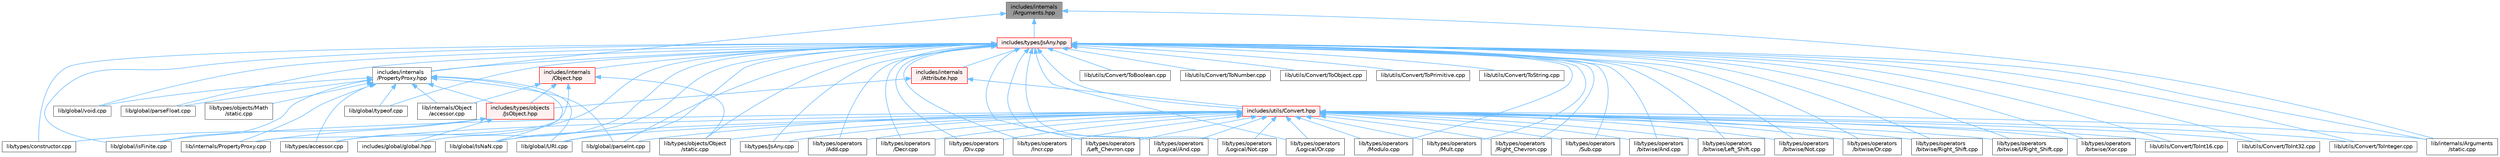 digraph "includes/internals/Arguments.hpp"
{
 // LATEX_PDF_SIZE
  bgcolor="transparent";
  edge [fontname=Helvetica,fontsize=10,labelfontname=Helvetica,labelfontsize=10];
  node [fontname=Helvetica,fontsize=10,shape=box,height=0.2,width=0.4];
  Node1 [id="Node000001",label="includes/internals\l/Arguments.hpp",height=0.2,width=0.4,color="gray40", fillcolor="grey60", style="filled", fontcolor="black",tooltip=" "];
  Node1 -> Node2 [id="edge1_Node000001_Node000002",dir="back",color="steelblue1",style="solid",tooltip=" "];
  Node2 [id="Node000002",label="includes/internals\l/PropertyProxy.hpp",height=0.2,width=0.4,color="grey40", fillcolor="white", style="filled",URL="$PropertyProxy_8hpp.html",tooltip=" "];
  Node2 -> Node3 [id="edge2_Node000002_Node000003",dir="back",color="steelblue1",style="solid",tooltip=" "];
  Node3 [id="Node000003",label="includes/types/objects\l/JsObject.hpp",height=0.2,width=0.4,color="red", fillcolor="#FFF0F0", style="filled",URL="$JsObject_8hpp.html",tooltip=" "];
  Node3 -> Node4 [id="edge3_Node000003_Node000004",dir="back",color="steelblue1",style="solid",tooltip=" "];
  Node4 [id="Node000004",label="includes/global/global.hpp",height=0.2,width=0.4,color="grey40", fillcolor="white", style="filled",URL="$global_8hpp.html",tooltip=" "];
  Node3 -> Node12 [id="edge4_Node000003_Node000012",dir="back",color="steelblue1",style="solid",tooltip=" "];
  Node12 [id="Node000012",label="lib/internals/PropertyProxy.cpp",height=0.2,width=0.4,color="grey40", fillcolor="white", style="filled",URL="$PropertyProxy_8cpp.html",tooltip=" "];
  Node3 -> Node13 [id="edge5_Node000003_Node000013",dir="back",color="steelblue1",style="solid",tooltip=" "];
  Node13 [id="Node000013",label="lib/types/constructor.cpp",height=0.2,width=0.4,color="grey40", fillcolor="white", style="filled",URL="$types_2constructor_8cpp.html",tooltip=" "];
  Node2 -> Node19 [id="edge6_Node000002_Node000019",dir="back",color="steelblue1",style="solid",tooltip=" "];
  Node19 [id="Node000019",label="lib/global/IsNaN.cpp",height=0.2,width=0.4,color="grey40", fillcolor="white", style="filled",URL="$IsNaN_8cpp.html",tooltip=" "];
  Node2 -> Node20 [id="edge7_Node000002_Node000020",dir="back",color="steelblue1",style="solid",tooltip=" "];
  Node20 [id="Node000020",label="lib/global/URI.cpp",height=0.2,width=0.4,color="grey40", fillcolor="white", style="filled",URL="$URI_8cpp.html",tooltip=" "];
  Node2 -> Node21 [id="edge8_Node000002_Node000021",dir="back",color="steelblue1",style="solid",tooltip=" "];
  Node21 [id="Node000021",label="lib/global/isFinite.cpp",height=0.2,width=0.4,color="grey40", fillcolor="white", style="filled",URL="$isFinite_8cpp.html",tooltip=" "];
  Node2 -> Node22 [id="edge9_Node000002_Node000022",dir="back",color="steelblue1",style="solid",tooltip=" "];
  Node22 [id="Node000022",label="lib/global/parseFloat.cpp",height=0.2,width=0.4,color="grey40", fillcolor="white", style="filled",URL="$parseFloat_8cpp.html",tooltip=" "];
  Node2 -> Node23 [id="edge10_Node000002_Node000023",dir="back",color="steelblue1",style="solid",tooltip=" "];
  Node23 [id="Node000023",label="lib/global/parseInt.cpp",height=0.2,width=0.4,color="grey40", fillcolor="white", style="filled",URL="$parseInt_8cpp.html",tooltip=" "];
  Node2 -> Node24 [id="edge11_Node000002_Node000024",dir="back",color="steelblue1",style="solid",tooltip=" "];
  Node24 [id="Node000024",label="lib/global/typeof.cpp",height=0.2,width=0.4,color="grey40", fillcolor="white", style="filled",URL="$typeof_8cpp.html",tooltip=" "];
  Node2 -> Node25 [id="edge12_Node000002_Node000025",dir="back",color="steelblue1",style="solid",tooltip=" "];
  Node25 [id="Node000025",label="lib/global/void.cpp",height=0.2,width=0.4,color="grey40", fillcolor="white", style="filled",URL="$void_8cpp.html",tooltip=" "];
  Node2 -> Node26 [id="edge13_Node000002_Node000026",dir="back",color="steelblue1",style="solid",tooltip=" "];
  Node26 [id="Node000026",label="lib/internals/Object\l/accessor.cpp",height=0.2,width=0.4,color="grey40", fillcolor="white", style="filled",URL="$internals_2Object_2accessor_8cpp.html",tooltip=" "];
  Node2 -> Node12 [id="edge14_Node000002_Node000012",dir="back",color="steelblue1",style="solid",tooltip=" "];
  Node2 -> Node7 [id="edge15_Node000002_Node000007",dir="back",color="steelblue1",style="solid",tooltip=" "];
  Node7 [id="Node000007",label="lib/types/accessor.cpp",height=0.2,width=0.4,color="grey40", fillcolor="white", style="filled",URL="$types_2accessor_8cpp.html",tooltip=" "];
  Node2 -> Node27 [id="edge16_Node000002_Node000027",dir="back",color="steelblue1",style="solid",tooltip=" "];
  Node27 [id="Node000027",label="lib/types/objects/Math\l/static.cpp",height=0.2,width=0.4,color="grey40", fillcolor="white", style="filled",URL="$types_2objects_2Math_2static_8cpp.html",tooltip=" "];
  Node1 -> Node28 [id="edge17_Node000001_Node000028",dir="back",color="steelblue1",style="solid",tooltip=" "];
  Node28 [id="Node000028",label="includes/types/JsAny.hpp",height=0.2,width=0.4,color="red", fillcolor="#FFF0F0", style="filled",URL="$JsAny_8hpp.html",tooltip=" "];
  Node28 -> Node4 [id="edge18_Node000028_Node000004",dir="back",color="steelblue1",style="solid",tooltip=" "];
  Node28 -> Node29 [id="edge19_Node000028_Node000029",dir="back",color="steelblue1",style="solid",tooltip=" "];
  Node29 [id="Node000029",label="includes/internals\l/Attribute.hpp",height=0.2,width=0.4,color="red", fillcolor="#FFF0F0", style="filled",URL="$Attribute_8hpp.html",tooltip=" "];
  Node29 -> Node3 [id="edge20_Node000029_Node000003",dir="back",color="steelblue1",style="solid",tooltip=" "];
  Node29 -> Node33 [id="edge21_Node000029_Node000033",dir="back",color="steelblue1",style="solid",tooltip=" "];
  Node33 [id="Node000033",label="includes/utils/Convert.hpp",height=0.2,width=0.4,color="red", fillcolor="#FFF0F0", style="filled",URL="$Convert_8hpp.html",tooltip=" "];
  Node33 -> Node19 [id="edge22_Node000033_Node000019",dir="back",color="steelblue1",style="solid",tooltip=" "];
  Node33 -> Node20 [id="edge23_Node000033_Node000020",dir="back",color="steelblue1",style="solid",tooltip=" "];
  Node33 -> Node21 [id="edge24_Node000033_Node000021",dir="back",color="steelblue1",style="solid",tooltip=" "];
  Node33 -> Node23 [id="edge25_Node000033_Node000023",dir="back",color="steelblue1",style="solid",tooltip=" "];
  Node33 -> Node6 [id="edge26_Node000033_Node000006",dir="back",color="steelblue1",style="solid",tooltip=" "];
  Node6 [id="Node000006",label="lib/internals/Arguments\l/static.cpp",height=0.2,width=0.4,color="grey40", fillcolor="white", style="filled",URL="$internals_2Arguments_2static_8cpp.html",tooltip=" "];
  Node33 -> Node35 [id="edge27_Node000033_Node000035",dir="back",color="steelblue1",style="solid",tooltip=" "];
  Node35 [id="Node000035",label="lib/types/JsAny.cpp",height=0.2,width=0.4,color="grey40", fillcolor="white", style="filled",URL="$JsAny_8cpp.html",tooltip=" "];
  Node33 -> Node7 [id="edge28_Node000033_Node000007",dir="back",color="steelblue1",style="solid",tooltip=" "];
  Node33 -> Node11 [id="edge29_Node000033_Node000011",dir="back",color="steelblue1",style="solid",tooltip=" "];
  Node11 [id="Node000011",label="lib/types/objects/Object\l/static.cpp",height=0.2,width=0.4,color="grey40", fillcolor="white", style="filled",URL="$types_2objects_2Object_2static_8cpp.html",tooltip=" "];
  Node33 -> Node36 [id="edge30_Node000033_Node000036",dir="back",color="steelblue1",style="solid",tooltip=" "];
  Node36 [id="Node000036",label="lib/types/operators\l/Add.cpp",height=0.2,width=0.4,color="grey40", fillcolor="white", style="filled",URL="$Add_8cpp.html",tooltip=" "];
  Node33 -> Node37 [id="edge31_Node000033_Node000037",dir="back",color="steelblue1",style="solid",tooltip=" "];
  Node37 [id="Node000037",label="lib/types/operators\l/Decr.cpp",height=0.2,width=0.4,color="grey40", fillcolor="white", style="filled",URL="$Decr_8cpp.html",tooltip=" "];
  Node33 -> Node38 [id="edge32_Node000033_Node000038",dir="back",color="steelblue1",style="solid",tooltip=" "];
  Node38 [id="Node000038",label="lib/types/operators\l/Div.cpp",height=0.2,width=0.4,color="grey40", fillcolor="white", style="filled",URL="$Div_8cpp.html",tooltip=" "];
  Node33 -> Node39 [id="edge33_Node000033_Node000039",dir="back",color="steelblue1",style="solid",tooltip=" "];
  Node39 [id="Node000039",label="lib/types/operators\l/Incr.cpp",height=0.2,width=0.4,color="grey40", fillcolor="white", style="filled",URL="$Incr_8cpp.html",tooltip=" "];
  Node33 -> Node40 [id="edge34_Node000033_Node000040",dir="back",color="steelblue1",style="solid",tooltip=" "];
  Node40 [id="Node000040",label="lib/types/operators\l/Left_Chevron.cpp",height=0.2,width=0.4,color="grey40", fillcolor="white", style="filled",URL="$Left__Chevron_8cpp.html",tooltip=" "];
  Node33 -> Node41 [id="edge35_Node000033_Node000041",dir="back",color="steelblue1",style="solid",tooltip=" "];
  Node41 [id="Node000041",label="lib/types/operators\l/Logical/And.cpp",height=0.2,width=0.4,color="grey40", fillcolor="white", style="filled",URL="$Logical_2And_8cpp.html",tooltip=" "];
  Node33 -> Node42 [id="edge36_Node000033_Node000042",dir="back",color="steelblue1",style="solid",tooltip=" "];
  Node42 [id="Node000042",label="lib/types/operators\l/Logical/Not.cpp",height=0.2,width=0.4,color="grey40", fillcolor="white", style="filled",URL="$Logical_2Not_8cpp.html",tooltip=" "];
  Node33 -> Node43 [id="edge37_Node000033_Node000043",dir="back",color="steelblue1",style="solid",tooltip=" "];
  Node43 [id="Node000043",label="lib/types/operators\l/Logical/Or.cpp",height=0.2,width=0.4,color="grey40", fillcolor="white", style="filled",URL="$Logical_2Or_8cpp.html",tooltip=" "];
  Node33 -> Node44 [id="edge38_Node000033_Node000044",dir="back",color="steelblue1",style="solid",tooltip=" "];
  Node44 [id="Node000044",label="lib/types/operators\l/Modulo.cpp",height=0.2,width=0.4,color="grey40", fillcolor="white", style="filled",URL="$Modulo_8cpp.html",tooltip=" "];
  Node33 -> Node45 [id="edge39_Node000033_Node000045",dir="back",color="steelblue1",style="solid",tooltip=" "];
  Node45 [id="Node000045",label="lib/types/operators\l/Mult.cpp",height=0.2,width=0.4,color="grey40", fillcolor="white", style="filled",URL="$Mult_8cpp.html",tooltip=" "];
  Node33 -> Node46 [id="edge40_Node000033_Node000046",dir="back",color="steelblue1",style="solid",tooltip=" "];
  Node46 [id="Node000046",label="lib/types/operators\l/Right_Chevron.cpp",height=0.2,width=0.4,color="grey40", fillcolor="white", style="filled",URL="$Right__Chevron_8cpp.html",tooltip=" "];
  Node33 -> Node47 [id="edge41_Node000033_Node000047",dir="back",color="steelblue1",style="solid",tooltip=" "];
  Node47 [id="Node000047",label="lib/types/operators\l/Sub.cpp",height=0.2,width=0.4,color="grey40", fillcolor="white", style="filled",URL="$Sub_8cpp.html",tooltip=" "];
  Node33 -> Node48 [id="edge42_Node000033_Node000048",dir="back",color="steelblue1",style="solid",tooltip=" "];
  Node48 [id="Node000048",label="lib/types/operators\l/bitwise/And.cpp",height=0.2,width=0.4,color="grey40", fillcolor="white", style="filled",URL="$bitwise_2And_8cpp.html",tooltip=" "];
  Node33 -> Node49 [id="edge43_Node000033_Node000049",dir="back",color="steelblue1",style="solid",tooltip=" "];
  Node49 [id="Node000049",label="lib/types/operators\l/bitwise/Left_Shift.cpp",height=0.2,width=0.4,color="grey40", fillcolor="white", style="filled",URL="$Left__Shift_8cpp.html",tooltip=" "];
  Node33 -> Node50 [id="edge44_Node000033_Node000050",dir="back",color="steelblue1",style="solid",tooltip=" "];
  Node50 [id="Node000050",label="lib/types/operators\l/bitwise/Not.cpp",height=0.2,width=0.4,color="grey40", fillcolor="white", style="filled",URL="$bitwise_2Not_8cpp.html",tooltip=" "];
  Node33 -> Node51 [id="edge45_Node000033_Node000051",dir="back",color="steelblue1",style="solid",tooltip=" "];
  Node51 [id="Node000051",label="lib/types/operators\l/bitwise/Or.cpp",height=0.2,width=0.4,color="grey40", fillcolor="white", style="filled",URL="$bitwise_2Or_8cpp.html",tooltip=" "];
  Node33 -> Node52 [id="edge46_Node000033_Node000052",dir="back",color="steelblue1",style="solid",tooltip=" "];
  Node52 [id="Node000052",label="lib/types/operators\l/bitwise/Right_Shift.cpp",height=0.2,width=0.4,color="grey40", fillcolor="white", style="filled",URL="$Right__Shift_8cpp.html",tooltip=" "];
  Node33 -> Node53 [id="edge47_Node000033_Node000053",dir="back",color="steelblue1",style="solid",tooltip=" "];
  Node53 [id="Node000053",label="lib/types/operators\l/bitwise/URight_Shift.cpp",height=0.2,width=0.4,color="grey40", fillcolor="white", style="filled",URL="$URight__Shift_8cpp.html",tooltip=" "];
  Node33 -> Node54 [id="edge48_Node000033_Node000054",dir="back",color="steelblue1",style="solid",tooltip=" "];
  Node54 [id="Node000054",label="lib/types/operators\l/bitwise/Xor.cpp",height=0.2,width=0.4,color="grey40", fillcolor="white", style="filled",URL="$Xor_8cpp.html",tooltip=" "];
  Node33 -> Node55 [id="edge49_Node000033_Node000055",dir="back",color="steelblue1",style="solid",tooltip=" "];
  Node55 [id="Node000055",label="lib/utils/Convert/ToInt16.cpp",height=0.2,width=0.4,color="grey40", fillcolor="white", style="filled",URL="$ToInt16_8cpp.html",tooltip=" "];
  Node33 -> Node56 [id="edge50_Node000033_Node000056",dir="back",color="steelblue1",style="solid",tooltip=" "];
  Node56 [id="Node000056",label="lib/utils/Convert/ToInt32.cpp",height=0.2,width=0.4,color="grey40", fillcolor="white", style="filled",URL="$ToInt32_8cpp.html",tooltip=" "];
  Node33 -> Node57 [id="edge51_Node000033_Node000057",dir="back",color="steelblue1",style="solid",tooltip=" "];
  Node57 [id="Node000057",label="lib/utils/Convert/ToInteger.cpp",height=0.2,width=0.4,color="grey40", fillcolor="white", style="filled",URL="$ToInteger_8cpp.html",tooltip=" "];
  Node28 -> Node61 [id="edge52_Node000028_Node000061",dir="back",color="steelblue1",style="solid",tooltip=" "];
  Node61 [id="Node000061",label="includes/internals\l/Object.hpp",height=0.2,width=0.4,color="red", fillcolor="#FFF0F0", style="filled",URL="$Object_8hpp.html",tooltip=" "];
  Node61 -> Node3 [id="edge53_Node000061_Node000003",dir="back",color="steelblue1",style="solid",tooltip=" "];
  Node61 -> Node26 [id="edge54_Node000061_Node000026",dir="back",color="steelblue1",style="solid",tooltip=" "];
  Node61 -> Node12 [id="edge55_Node000061_Node000012",dir="back",color="steelblue1",style="solid",tooltip=" "];
  Node61 -> Node11 [id="edge56_Node000061_Node000011",dir="back",color="steelblue1",style="solid",tooltip=" "];
  Node28 -> Node2 [id="edge57_Node000028_Node000002",dir="back",color="steelblue1",style="solid",tooltip=" "];
  Node28 -> Node33 [id="edge58_Node000028_Node000033",dir="back",color="steelblue1",style="solid",tooltip=" "];
  Node28 -> Node19 [id="edge59_Node000028_Node000019",dir="back",color="steelblue1",style="solid",tooltip=" "];
  Node28 -> Node20 [id="edge60_Node000028_Node000020",dir="back",color="steelblue1",style="solid",tooltip=" "];
  Node28 -> Node21 [id="edge61_Node000028_Node000021",dir="back",color="steelblue1",style="solid",tooltip=" "];
  Node28 -> Node22 [id="edge62_Node000028_Node000022",dir="back",color="steelblue1",style="solid",tooltip=" "];
  Node28 -> Node23 [id="edge63_Node000028_Node000023",dir="back",color="steelblue1",style="solid",tooltip=" "];
  Node28 -> Node24 [id="edge64_Node000028_Node000024",dir="back",color="steelblue1",style="solid",tooltip=" "];
  Node28 -> Node25 [id="edge65_Node000028_Node000025",dir="back",color="steelblue1",style="solid",tooltip=" "];
  Node28 -> Node6 [id="edge66_Node000028_Node000006",dir="back",color="steelblue1",style="solid",tooltip=" "];
  Node28 -> Node35 [id="edge67_Node000028_Node000035",dir="back",color="steelblue1",style="solid",tooltip=" "];
  Node28 -> Node7 [id="edge68_Node000028_Node000007",dir="back",color="steelblue1",style="solid",tooltip=" "];
  Node28 -> Node13 [id="edge69_Node000028_Node000013",dir="back",color="steelblue1",style="solid",tooltip=" "];
  Node28 -> Node11 [id="edge70_Node000028_Node000011",dir="back",color="steelblue1",style="solid",tooltip=" "];
  Node28 -> Node36 [id="edge71_Node000028_Node000036",dir="back",color="steelblue1",style="solid",tooltip=" "];
  Node28 -> Node37 [id="edge72_Node000028_Node000037",dir="back",color="steelblue1",style="solid",tooltip=" "];
  Node28 -> Node38 [id="edge73_Node000028_Node000038",dir="back",color="steelblue1",style="solid",tooltip=" "];
  Node28 -> Node39 [id="edge74_Node000028_Node000039",dir="back",color="steelblue1",style="solid",tooltip=" "];
  Node28 -> Node40 [id="edge75_Node000028_Node000040",dir="back",color="steelblue1",style="solid",tooltip=" "];
  Node28 -> Node41 [id="edge76_Node000028_Node000041",dir="back",color="steelblue1",style="solid",tooltip=" "];
  Node28 -> Node42 [id="edge77_Node000028_Node000042",dir="back",color="steelblue1",style="solid",tooltip=" "];
  Node28 -> Node43 [id="edge78_Node000028_Node000043",dir="back",color="steelblue1",style="solid",tooltip=" "];
  Node28 -> Node44 [id="edge79_Node000028_Node000044",dir="back",color="steelblue1",style="solid",tooltip=" "];
  Node28 -> Node45 [id="edge80_Node000028_Node000045",dir="back",color="steelblue1",style="solid",tooltip=" "];
  Node28 -> Node46 [id="edge81_Node000028_Node000046",dir="back",color="steelblue1",style="solid",tooltip=" "];
  Node28 -> Node47 [id="edge82_Node000028_Node000047",dir="back",color="steelblue1",style="solid",tooltip=" "];
  Node28 -> Node48 [id="edge83_Node000028_Node000048",dir="back",color="steelblue1",style="solid",tooltip=" "];
  Node28 -> Node49 [id="edge84_Node000028_Node000049",dir="back",color="steelblue1",style="solid",tooltip=" "];
  Node28 -> Node50 [id="edge85_Node000028_Node000050",dir="back",color="steelblue1",style="solid",tooltip=" "];
  Node28 -> Node51 [id="edge86_Node000028_Node000051",dir="back",color="steelblue1",style="solid",tooltip=" "];
  Node28 -> Node52 [id="edge87_Node000028_Node000052",dir="back",color="steelblue1",style="solid",tooltip=" "];
  Node28 -> Node53 [id="edge88_Node000028_Node000053",dir="back",color="steelblue1",style="solid",tooltip=" "];
  Node28 -> Node54 [id="edge89_Node000028_Node000054",dir="back",color="steelblue1",style="solid",tooltip=" "];
  Node28 -> Node63 [id="edge90_Node000028_Node000063",dir="back",color="steelblue1",style="solid",tooltip=" "];
  Node63 [id="Node000063",label="lib/utils/Convert/ToBoolean.cpp",height=0.2,width=0.4,color="grey40", fillcolor="white", style="filled",URL="$ToBoolean_8cpp.html",tooltip=" "];
  Node28 -> Node55 [id="edge91_Node000028_Node000055",dir="back",color="steelblue1",style="solid",tooltip=" "];
  Node28 -> Node56 [id="edge92_Node000028_Node000056",dir="back",color="steelblue1",style="solid",tooltip=" "];
  Node28 -> Node57 [id="edge93_Node000028_Node000057",dir="back",color="steelblue1",style="solid",tooltip=" "];
  Node28 -> Node64 [id="edge94_Node000028_Node000064",dir="back",color="steelblue1",style="solid",tooltip=" "];
  Node64 [id="Node000064",label="lib/utils/Convert/ToNumber.cpp",height=0.2,width=0.4,color="grey40", fillcolor="white", style="filled",URL="$ToNumber_8cpp.html",tooltip=" "];
  Node28 -> Node65 [id="edge95_Node000028_Node000065",dir="back",color="steelblue1",style="solid",tooltip=" "];
  Node65 [id="Node000065",label="lib/utils/Convert/ToObject.cpp",height=0.2,width=0.4,color="grey40", fillcolor="white", style="filled",URL="$ToObject_8cpp.html",tooltip=" "];
  Node28 -> Node32 [id="edge96_Node000028_Node000032",dir="back",color="steelblue1",style="solid",tooltip=" "];
  Node32 [id="Node000032",label="lib/utils/Convert/ToPrimitive.cpp",height=0.2,width=0.4,color="grey40", fillcolor="white", style="filled",URL="$ToPrimitive_8cpp.html",tooltip=" "];
  Node28 -> Node66 [id="edge97_Node000028_Node000066",dir="back",color="steelblue1",style="solid",tooltip=" "];
  Node66 [id="Node000066",label="lib/utils/Convert/ToString.cpp",height=0.2,width=0.4,color="grey40", fillcolor="white", style="filled",URL="$ToString_8cpp.html",tooltip=" "];
  Node1 -> Node6 [id="edge98_Node000001_Node000006",dir="back",color="steelblue1",style="solid",tooltip=" "];
}
